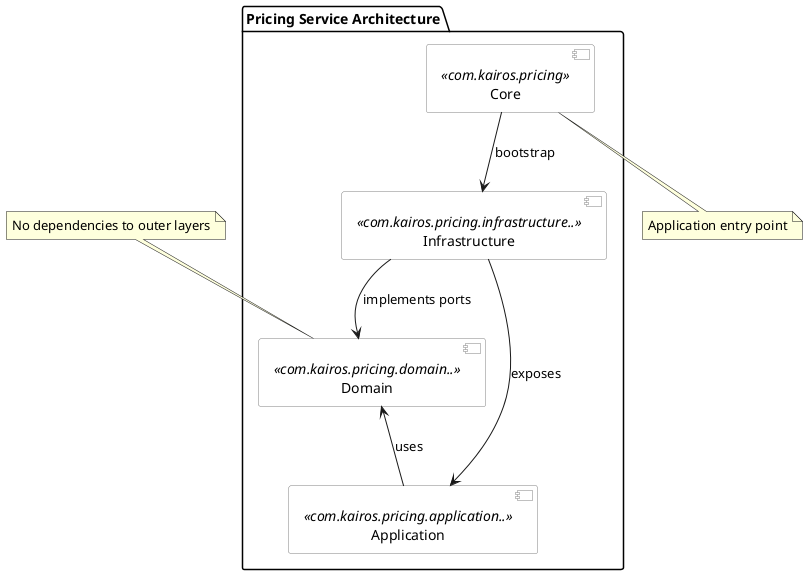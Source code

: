 @startuml
!define BOUNDARY_COLOR #grey

skinparam componentStyle uml2
skinparam component {
  BorderColor BOUNDARY_COLOR
  BackgroundColor #white
}

package "Pricing Service Architecture" {
  [Core] <<com.kairos.pricing>> as core
  [Domain] <<com.kairos.pricing.domain..>> as domain
  [Application] <<com.kairos.pricing.application..>> as application
  [Infrastructure] <<com.kairos.pricing.infrastructure..>> as infrastructure
}

' Allowed dependencies
application --> domain : uses
infrastructure --> domain : implements ports
infrastructure --> application : exposes
core --> infrastructure : bootstrap

' Forbidden dependencies (documented)
domain -[hidden]-> application
domain -[hidden]-> infrastructure

note top of domain : No dependencies to outer layers
note bottom of core : Application entry point
@enduml